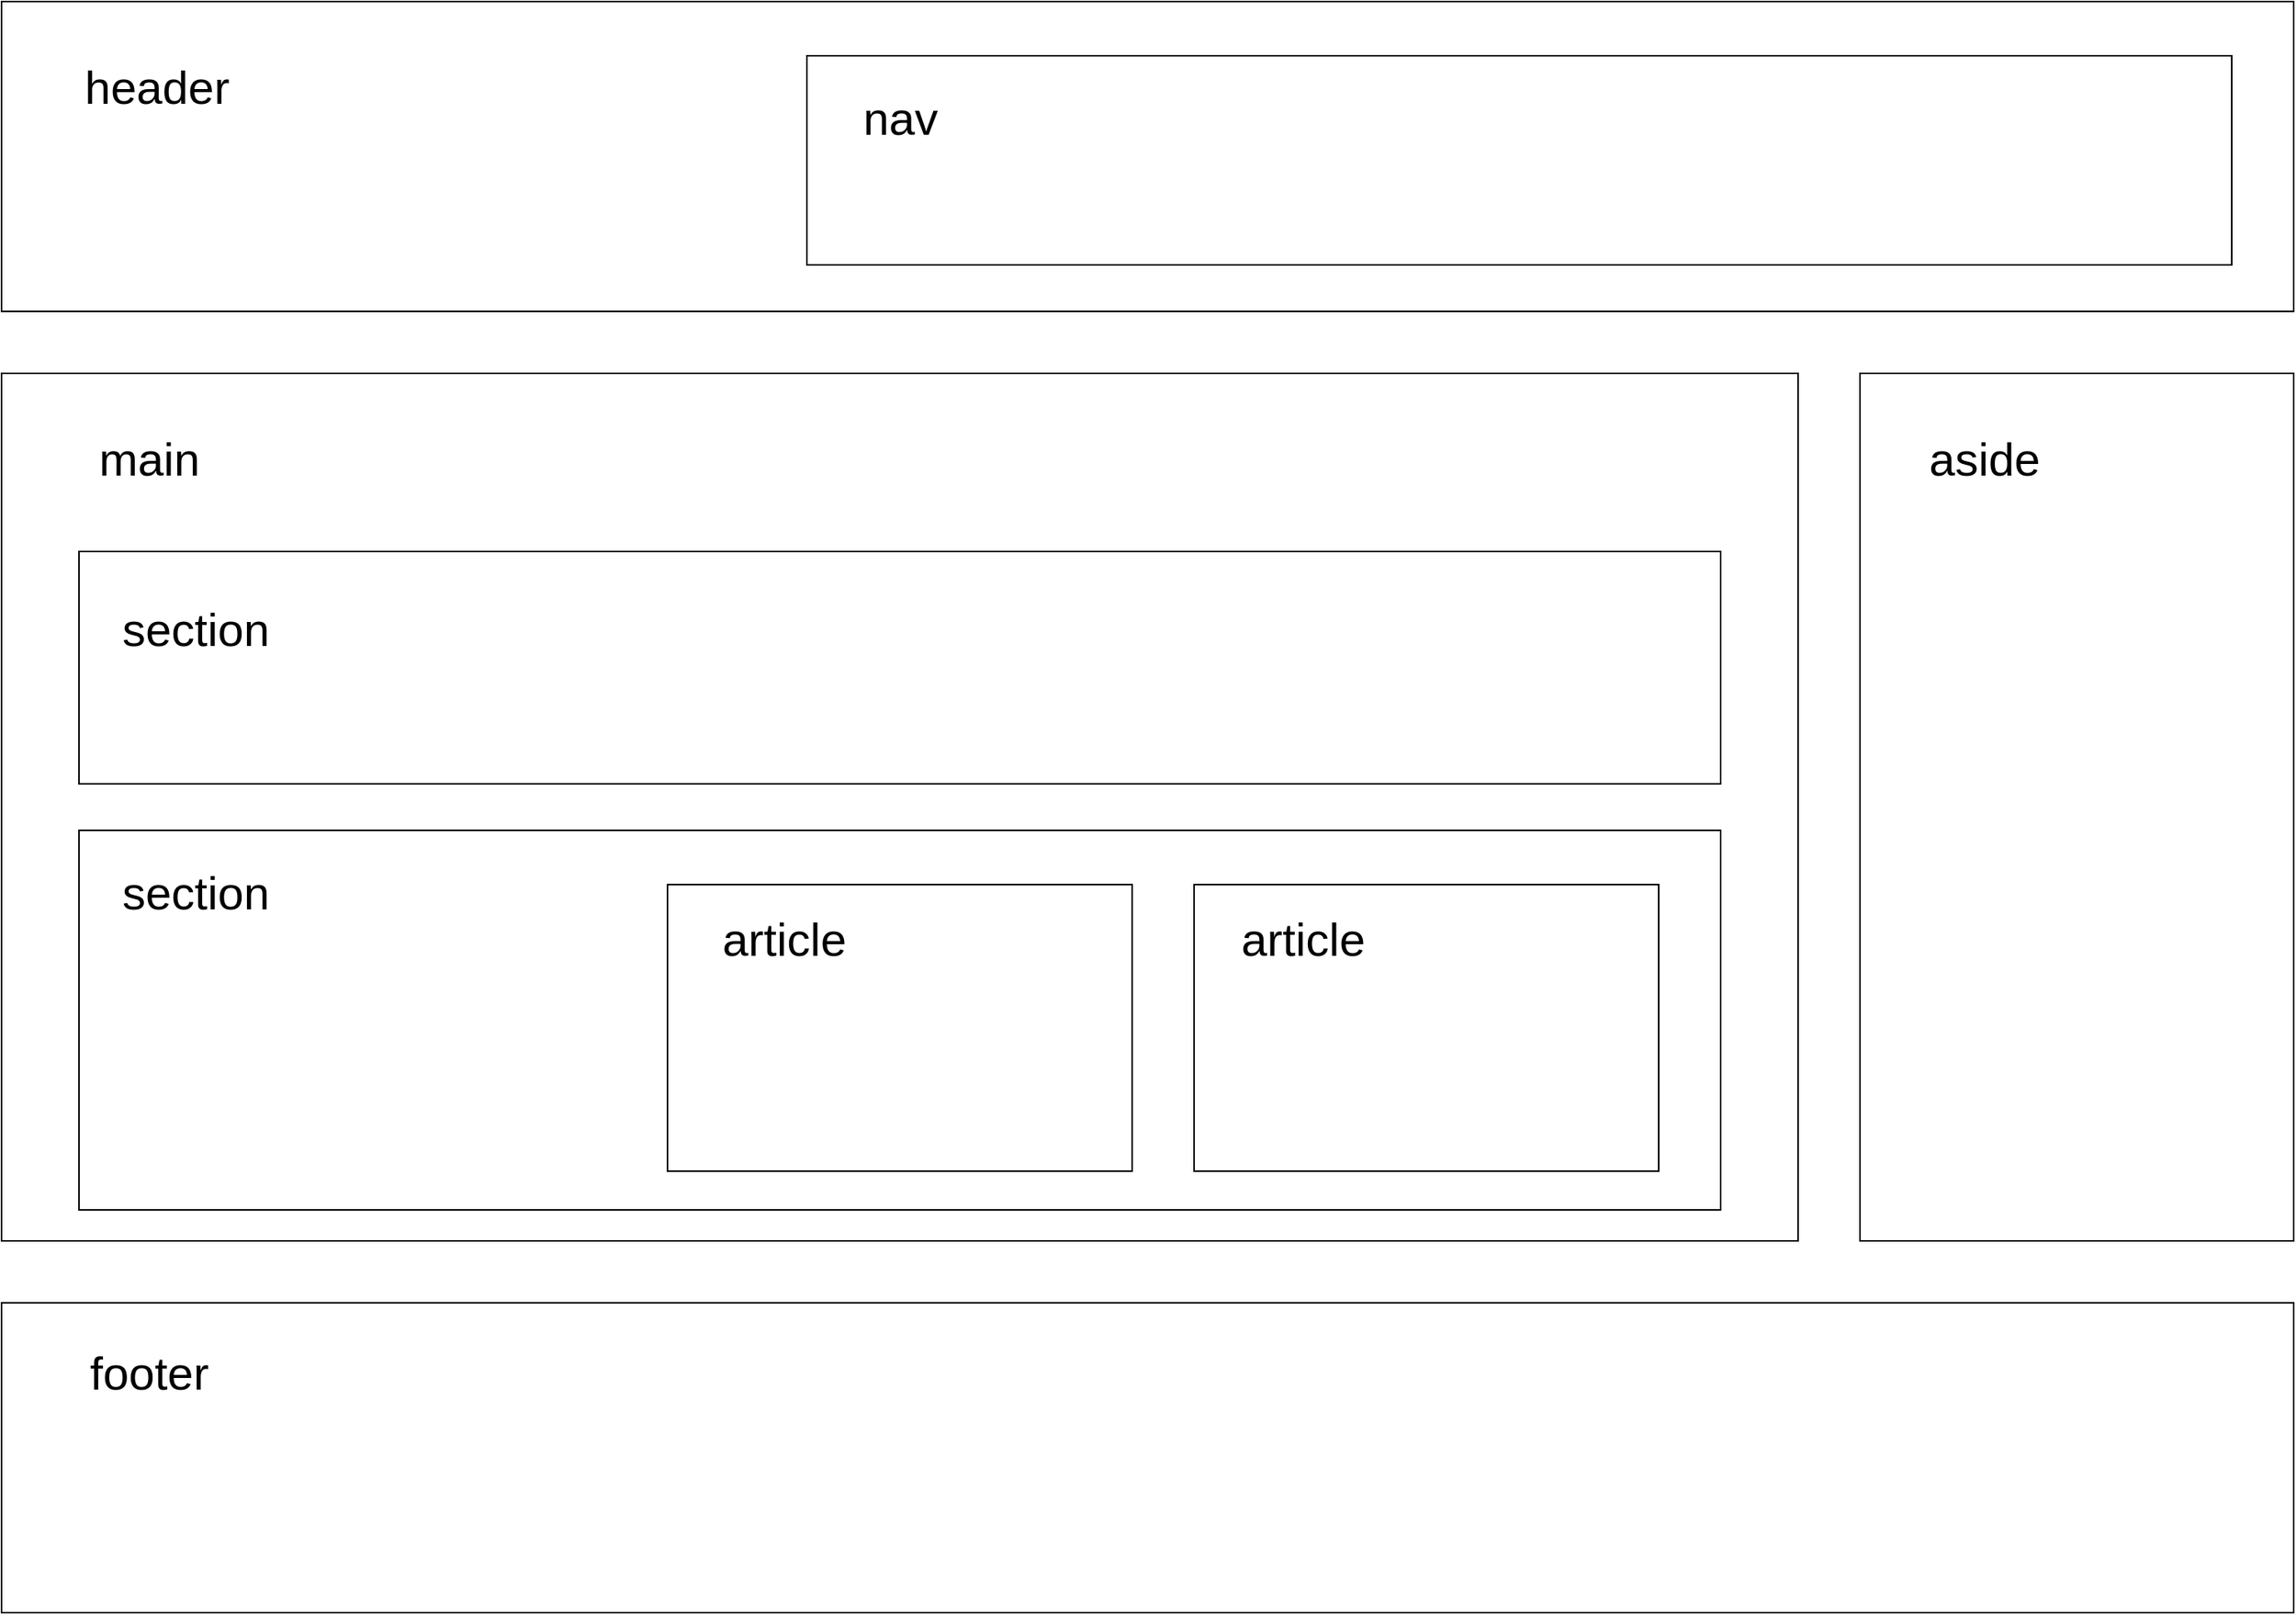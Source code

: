 <mxfile>
    <diagram id="cL4T2Vn8xci9TVbvE1St" name="ページ1">
        <mxGraphModel dx="1978" dy="1298" grid="1" gridSize="10" guides="1" tooltips="1" connect="1" arrows="1" fold="1" page="1" pageScale="1" pageWidth="1654" pageHeight="1169" math="0" shadow="0">
            <root>
                <mxCell id="0"/>
                <mxCell id="1" parent="0"/>
                <mxCell id="2" value="" style="whiteSpace=wrap;html=1;" vertex="1" parent="1">
                    <mxGeometry x="80" y="80" width="1480" height="200" as="geometry"/>
                </mxCell>
                <mxCell id="3" value="" style="whiteSpace=wrap;html=1;" vertex="1" parent="1">
                    <mxGeometry x="80" y="920" width="1480" height="200" as="geometry"/>
                </mxCell>
                <mxCell id="5" value="" style="whiteSpace=wrap;html=1;" vertex="1" parent="1">
                    <mxGeometry x="80" y="320" width="1160" height="560" as="geometry"/>
                </mxCell>
                <mxCell id="6" value="" style="whiteSpace=wrap;html=1;" vertex="1" parent="1">
                    <mxGeometry x="1280" y="320" width="280" height="560" as="geometry"/>
                </mxCell>
                <mxCell id="7" value="" style="whiteSpace=wrap;html=1;" vertex="1" parent="1">
                    <mxGeometry x="130" y="435" width="1060" height="150" as="geometry"/>
                </mxCell>
                <mxCell id="8" value="" style="whiteSpace=wrap;html=1;" vertex="1" parent="1">
                    <mxGeometry x="130" y="615" width="1060" height="245" as="geometry"/>
                </mxCell>
                <mxCell id="9" value="" style="whiteSpace=wrap;html=1;" vertex="1" parent="1">
                    <mxGeometry x="850" y="650" width="300" height="185" as="geometry"/>
                </mxCell>
                <mxCell id="10" value="" style="whiteSpace=wrap;html=1;" vertex="1" parent="1">
                    <mxGeometry x="510" y="650" width="300" height="185" as="geometry"/>
                </mxCell>
                <mxCell id="12" value="" style="whiteSpace=wrap;html=1;" vertex="1" parent="1">
                    <mxGeometry x="600" y="115" width="920" height="135" as="geometry"/>
                </mxCell>
                <mxCell id="13" value="header" style="text;html=1;align=center;verticalAlign=middle;resizable=0;points=[];autosize=1;strokeColor=none;fillColor=none;fontSize=30;" vertex="1" parent="1">
                    <mxGeometry x="120" y="110" width="120" height="50" as="geometry"/>
                </mxCell>
                <mxCell id="14" value="nav" style="text;html=1;align=center;verticalAlign=middle;resizable=0;points=[];autosize=1;strokeColor=none;fillColor=none;fontSize=30;" vertex="1" parent="1">
                    <mxGeometry x="625" y="130" width="70" height="50" as="geometry"/>
                </mxCell>
                <mxCell id="15" value="main" style="text;html=1;align=center;verticalAlign=middle;resizable=0;points=[];autosize=1;strokeColor=none;fillColor=none;fontSize=30;" vertex="1" parent="1">
                    <mxGeometry x="130" y="350" width="90" height="50" as="geometry"/>
                </mxCell>
                <mxCell id="16" value="section" style="text;html=1;align=center;verticalAlign=middle;resizable=0;points=[];autosize=1;strokeColor=none;fillColor=none;fontSize=30;" vertex="1" parent="1">
                    <mxGeometry x="145" y="460" width="120" height="50" as="geometry"/>
                </mxCell>
                <mxCell id="17" value="section" style="text;html=1;align=center;verticalAlign=middle;resizable=0;points=[];autosize=1;strokeColor=none;fillColor=none;fontSize=30;" vertex="1" parent="1">
                    <mxGeometry x="145" y="630" width="120" height="50" as="geometry"/>
                </mxCell>
                <mxCell id="18" value="article" style="text;html=1;align=center;verticalAlign=middle;resizable=0;points=[];autosize=1;strokeColor=none;fillColor=none;fontSize=30;" vertex="1" parent="1">
                    <mxGeometry x="535" y="660" width="100" height="50" as="geometry"/>
                </mxCell>
                <mxCell id="19" value="article" style="text;html=1;align=center;verticalAlign=middle;resizable=0;points=[];autosize=1;strokeColor=none;fillColor=none;fontSize=30;" vertex="1" parent="1">
                    <mxGeometry x="870" y="660" width="100" height="50" as="geometry"/>
                </mxCell>
                <mxCell id="20" value="aside" style="text;html=1;align=center;verticalAlign=middle;resizable=0;points=[];autosize=1;strokeColor=none;fillColor=none;fontSize=30;" vertex="1" parent="1">
                    <mxGeometry x="1310" y="350" width="100" height="50" as="geometry"/>
                </mxCell>
                <mxCell id="21" value="footer" style="text;html=1;align=center;verticalAlign=middle;resizable=0;points=[];autosize=1;strokeColor=none;fillColor=none;fontSize=30;" vertex="1" parent="1">
                    <mxGeometry x="125" y="940" width="100" height="50" as="geometry"/>
                </mxCell>
            </root>
        </mxGraphModel>
    </diagram>
</mxfile>